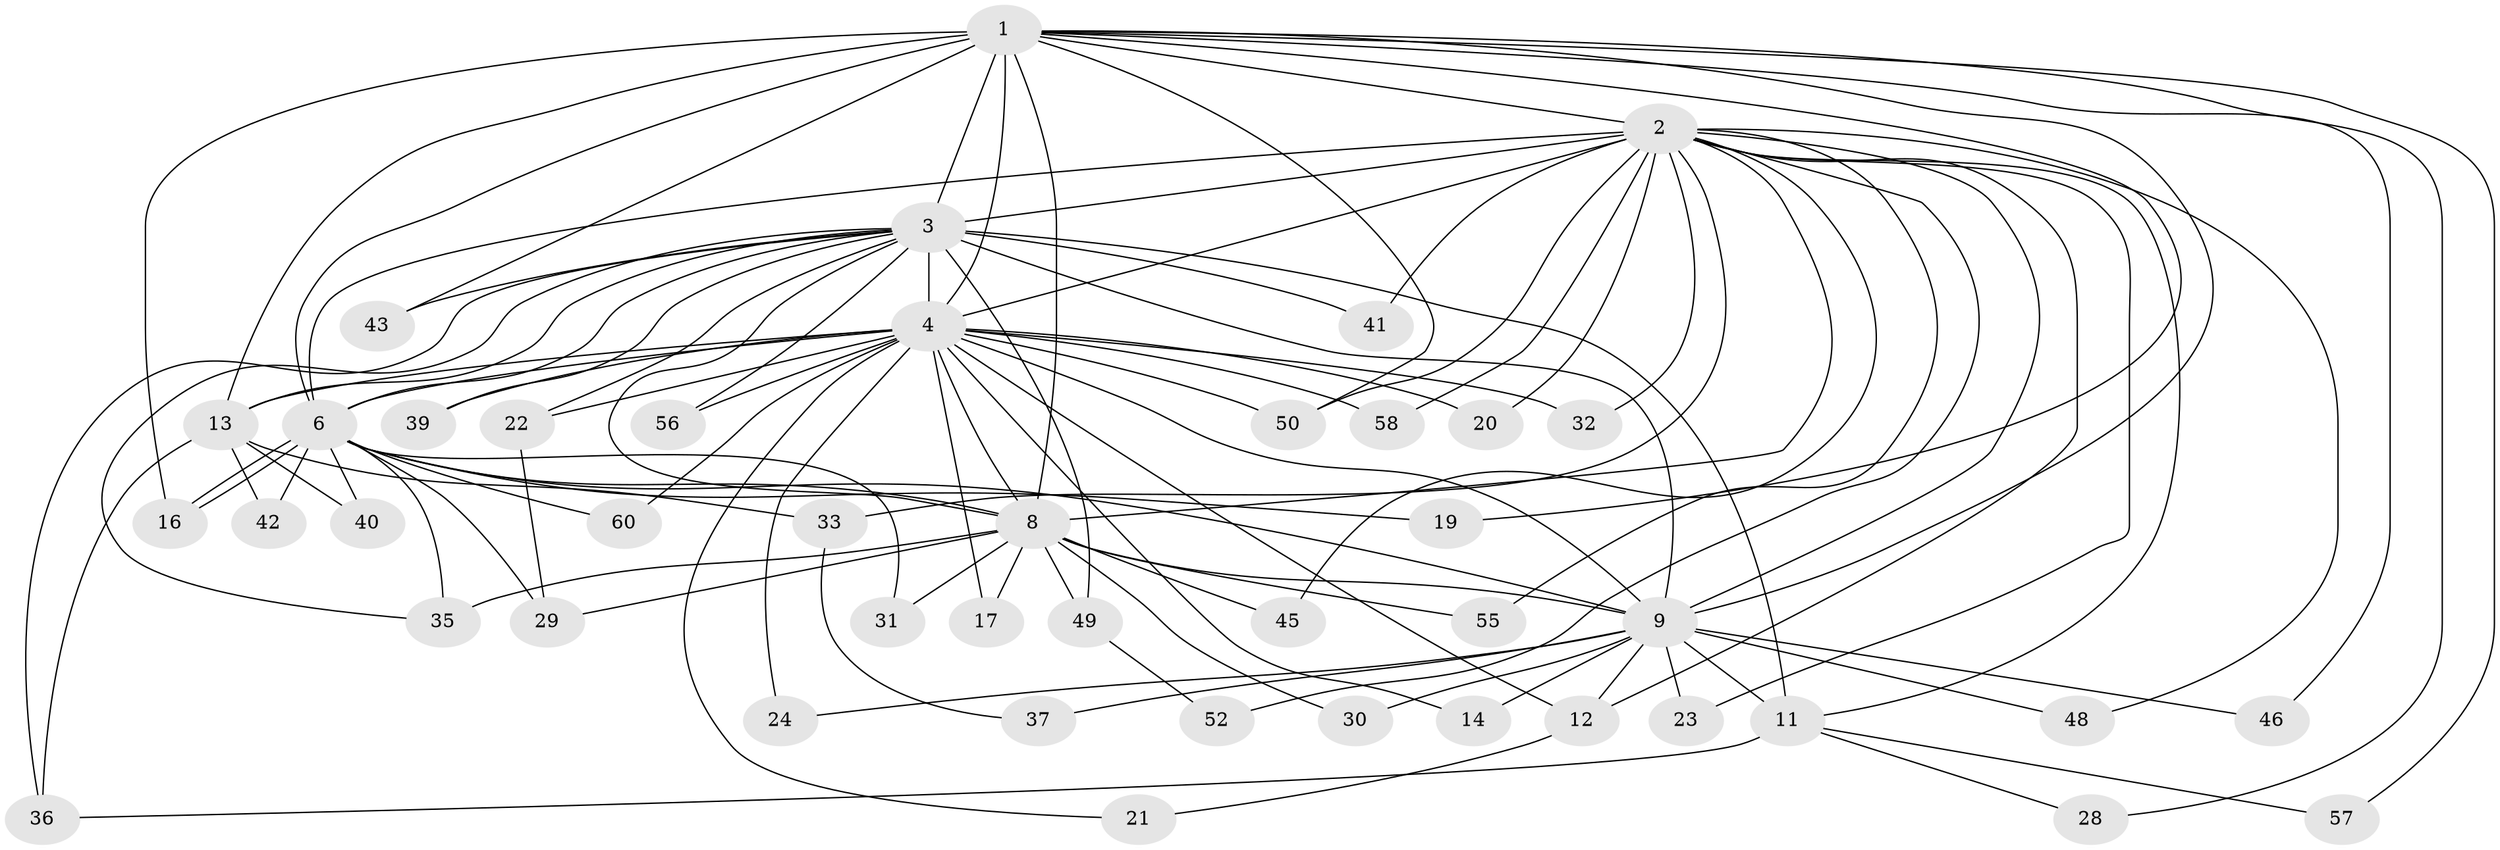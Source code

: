 // original degree distribution, {11: 0.016666666666666666, 23: 0.016666666666666666, 16: 0.03333333333333333, 17: 0.03333333333333333, 15: 0.016666666666666666, 19: 0.03333333333333333, 14: 0.016666666666666666, 7: 0.03333333333333333, 4: 0.016666666666666666, 2: 0.6, 3: 0.18333333333333332}
// Generated by graph-tools (version 1.1) at 2025/10/02/27/25 16:10:56]
// undirected, 44 vertices, 103 edges
graph export_dot {
graph [start="1"]
  node [color=gray90,style=filled];
  1 [super="+5"];
  2 [super="+34"];
  3 [super="+10"];
  4 [super="+7"];
  6 [super="+15"];
  8 [super="+51"];
  9 [super="+44"];
  11 [super="+18"];
  12 [super="+25"];
  13 [super="+47"];
  14;
  16 [super="+26"];
  17;
  19;
  20 [super="+38"];
  21;
  22 [super="+27"];
  23;
  24;
  28;
  29;
  30;
  31;
  32;
  33;
  35 [super="+59"];
  36 [super="+53"];
  37;
  39;
  40;
  41;
  42;
  43;
  45;
  46;
  48;
  49;
  50 [super="+54"];
  52;
  55;
  56;
  57;
  58;
  60;
  1 -- 2 [weight=2];
  1 -- 3 [weight=4];
  1 -- 4 [weight=4];
  1 -- 6 [weight=2];
  1 -- 8 [weight=2];
  1 -- 9 [weight=2];
  1 -- 19;
  1 -- 28;
  1 -- 43;
  1 -- 46;
  1 -- 57;
  1 -- 13;
  1 -- 50;
  1 -- 16;
  2 -- 3 [weight=3];
  2 -- 4 [weight=2];
  2 -- 6;
  2 -- 8;
  2 -- 9;
  2 -- 11;
  2 -- 12;
  2 -- 23;
  2 -- 32;
  2 -- 33;
  2 -- 41;
  2 -- 45;
  2 -- 48;
  2 -- 50;
  2 -- 52;
  2 -- 55;
  2 -- 58;
  2 -- 20;
  3 -- 4 [weight=4];
  3 -- 6 [weight=2];
  3 -- 8 [weight=2];
  3 -- 9 [weight=2];
  3 -- 11;
  3 -- 22 [weight=2];
  3 -- 35;
  3 -- 41;
  3 -- 43;
  3 -- 56;
  3 -- 36;
  3 -- 39;
  3 -- 13;
  3 -- 49;
  4 -- 6 [weight=3];
  4 -- 8 [weight=2];
  4 -- 9 [weight=2];
  4 -- 13;
  4 -- 14;
  4 -- 20 [weight=2];
  4 -- 24;
  4 -- 39;
  4 -- 56;
  4 -- 32;
  4 -- 12;
  4 -- 17;
  4 -- 50;
  4 -- 21;
  4 -- 58;
  4 -- 60;
  4 -- 22;
  6 -- 8;
  6 -- 9;
  6 -- 16;
  6 -- 16;
  6 -- 19;
  6 -- 29;
  6 -- 31;
  6 -- 35;
  6 -- 40;
  6 -- 42;
  6 -- 60;
  8 -- 9;
  8 -- 17;
  8 -- 30;
  8 -- 31;
  8 -- 45;
  8 -- 49;
  8 -- 55;
  8 -- 29;
  8 -- 35;
  9 -- 12;
  9 -- 14;
  9 -- 23;
  9 -- 24;
  9 -- 30;
  9 -- 37;
  9 -- 46;
  9 -- 48;
  9 -- 11 [weight=2];
  11 -- 28;
  11 -- 36;
  11 -- 57;
  12 -- 21;
  13 -- 33;
  13 -- 40;
  13 -- 42;
  13 -- 36;
  22 -- 29;
  33 -- 37;
  49 -- 52;
}
